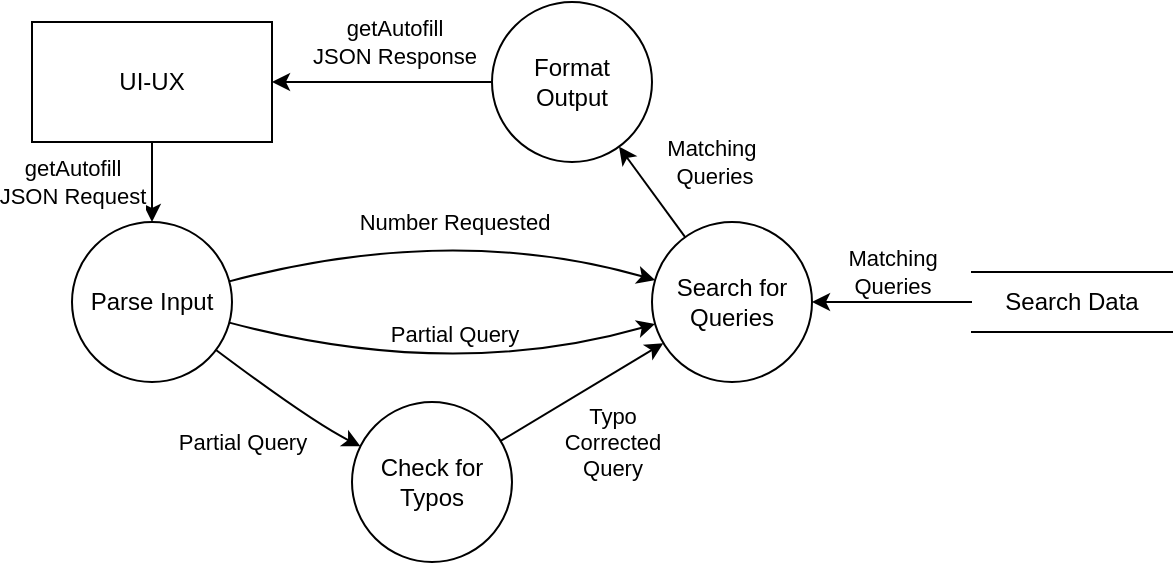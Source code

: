 <mxfile version="24.7.17" pages="4">
  <diagram name="GetAutofill" id="J7rwuf44PSacta0qUfOk">
    <mxGraphModel dx="681" dy="874" grid="1" gridSize="10" guides="1" tooltips="1" connect="1" arrows="1" fold="1" page="1" pageScale="1" pageWidth="850" pageHeight="1100" math="0" shadow="0">
      <root>
        <mxCell id="0" />
        <mxCell id="1" parent="0" />
        <mxCell id="DY8H4EauE9e4uxjvUYNh-1" value="UI-UX" style="rounded=0;whiteSpace=wrap;html=1;" parent="1" vertex="1">
          <mxGeometry x="200" y="50" width="120" height="60" as="geometry" />
        </mxCell>
        <mxCell id="DY8H4EauE9e4uxjvUYNh-3" value="Parse Input" style="ellipse;whiteSpace=wrap;html=1;aspect=fixed;" parent="1" vertex="1">
          <mxGeometry x="220" y="150" width="80" height="80" as="geometry" />
        </mxCell>
        <mxCell id="DY8H4EauE9e4uxjvUYNh-4" value="" style="curved=1;endArrow=classic;html=1;rounded=0;" parent="1" source="DY8H4EauE9e4uxjvUYNh-1" target="DY8H4EauE9e4uxjvUYNh-3" edge="1">
          <mxGeometry width="50" height="50" relative="1" as="geometry">
            <mxPoint x="80" y="520" as="sourcePoint" />
            <mxPoint x="340" y="520" as="targetPoint" />
            <Array as="points" />
          </mxGeometry>
        </mxCell>
        <mxCell id="DY8H4EauE9e4uxjvUYNh-5" value="getAutofill&lt;br&gt;JSON Request" style="edgeLabel;html=1;align=center;verticalAlign=middle;resizable=0;points=[];" parent="DY8H4EauE9e4uxjvUYNh-4" vertex="1" connectable="0">
          <mxGeometry x="-0.3" y="1" relative="1" as="geometry">
            <mxPoint x="-41" y="6" as="offset" />
          </mxGeometry>
        </mxCell>
        <mxCell id="DY8H4EauE9e4uxjvUYNh-6" value="" style="curved=1;endArrow=classic;html=1;rounded=0;" parent="1" source="DY8H4EauE9e4uxjvUYNh-3" target="DY8H4EauE9e4uxjvUYNh-12" edge="1">
          <mxGeometry width="50" height="50" relative="1" as="geometry">
            <mxPoint x="340" y="260" as="sourcePoint" />
            <mxPoint x="500" y="280" as="targetPoint" />
            <Array as="points">
              <mxPoint x="340" y="250" />
            </Array>
          </mxGeometry>
        </mxCell>
        <mxCell id="DY8H4EauE9e4uxjvUYNh-7" value="Partial Query" style="edgeLabel;html=1;align=center;verticalAlign=middle;resizable=0;points=[];" parent="DY8H4EauE9e4uxjvUYNh-6" vertex="1" connectable="0">
          <mxGeometry x="-0.3" y="1" relative="1" as="geometry">
            <mxPoint x="-12" y="28" as="offset" />
          </mxGeometry>
        </mxCell>
        <mxCell id="DY8H4EauE9e4uxjvUYNh-11" value="Search Data" style="html=1;dashed=0;whiteSpace=wrap;shape=partialRectangle;right=0;left=0;" parent="1" vertex="1">
          <mxGeometry x="670" y="175" width="100" height="30" as="geometry" />
        </mxCell>
        <mxCell id="DY8H4EauE9e4uxjvUYNh-15" value="Search for Queries" style="ellipse;whiteSpace=wrap;html=1;aspect=fixed;" parent="1" vertex="1">
          <mxGeometry x="510" y="150" width="80" height="80" as="geometry" />
        </mxCell>
        <mxCell id="DY8H4EauE9e4uxjvUYNh-12" value="Check for Typos" style="ellipse;whiteSpace=wrap;html=1;aspect=fixed;" parent="1" vertex="1">
          <mxGeometry x="360" y="240" width="80" height="80" as="geometry" />
        </mxCell>
        <mxCell id="DY8H4EauE9e4uxjvUYNh-18" value="" style="curved=1;endArrow=classic;html=1;rounded=0;" parent="1" source="DY8H4EauE9e4uxjvUYNh-12" target="DY8H4EauE9e4uxjvUYNh-15" edge="1">
          <mxGeometry width="50" height="50" relative="1" as="geometry">
            <mxPoint x="432" y="296" as="sourcePoint" />
            <mxPoint x="528" y="224" as="targetPoint" />
            <Array as="points" />
          </mxGeometry>
        </mxCell>
        <mxCell id="DY8H4EauE9e4uxjvUYNh-19" value="Typo&lt;div&gt;Corrected&lt;/div&gt;&lt;div&gt;Query&lt;/div&gt;" style="edgeLabel;html=1;align=center;verticalAlign=middle;resizable=0;points=[];" parent="DY8H4EauE9e4uxjvUYNh-18" vertex="1" connectable="0">
          <mxGeometry x="-0.058" y="13" relative="1" as="geometry">
            <mxPoint x="24" y="34" as="offset" />
          </mxGeometry>
        </mxCell>
        <mxCell id="DY8H4EauE9e4uxjvUYNh-21" value="" style="curved=1;endArrow=classic;html=1;rounded=0;" parent="1" source="DY8H4EauE9e4uxjvUYNh-11" target="DY8H4EauE9e4uxjvUYNh-15" edge="1">
          <mxGeometry width="50" height="50" relative="1" as="geometry">
            <mxPoint x="310" y="200" as="sourcePoint" />
            <mxPoint x="520" y="200" as="targetPoint" />
            <Array as="points" />
          </mxGeometry>
        </mxCell>
        <mxCell id="DY8H4EauE9e4uxjvUYNh-22" value="Matching&lt;div&gt;Queries&lt;/div&gt;" style="edgeLabel;html=1;align=center;verticalAlign=middle;resizable=0;points=[];" parent="DY8H4EauE9e4uxjvUYNh-21" vertex="1" connectable="0">
          <mxGeometry x="-0.3" y="1" relative="1" as="geometry">
            <mxPoint x="-12" y="-16" as="offset" />
          </mxGeometry>
        </mxCell>
        <mxCell id="DY8H4EauE9e4uxjvUYNh-23" value="" style="curved=1;endArrow=classic;html=1;rounded=0;" parent="1" source="DY8H4EauE9e4uxjvUYNh-3" target="DY8H4EauE9e4uxjvUYNh-15" edge="1">
          <mxGeometry width="50" height="50" relative="1" as="geometry">
            <mxPoint x="302" y="224" as="sourcePoint" />
            <mxPoint x="375" y="289" as="targetPoint" />
            <Array as="points">
              <mxPoint x="410" y="230" />
            </Array>
          </mxGeometry>
        </mxCell>
        <mxCell id="DY8H4EauE9e4uxjvUYNh-24" value="Partial Query" style="edgeLabel;html=1;align=center;verticalAlign=middle;resizable=0;points=[];" parent="DY8H4EauE9e4uxjvUYNh-23" vertex="1" connectable="0">
          <mxGeometry x="-0.3" y="1" relative="1" as="geometry">
            <mxPoint x="37" y="-14" as="offset" />
          </mxGeometry>
        </mxCell>
        <mxCell id="DY8H4EauE9e4uxjvUYNh-26" value="" style="curved=1;endArrow=classic;html=1;rounded=0;" parent="1" source="DY8H4EauE9e4uxjvUYNh-3" target="DY8H4EauE9e4uxjvUYNh-15" edge="1">
          <mxGeometry width="50" height="50" relative="1" as="geometry">
            <mxPoint x="310" y="200" as="sourcePoint" />
            <mxPoint x="480" y="80" as="targetPoint" />
            <Array as="points">
              <mxPoint x="410" y="150" />
            </Array>
          </mxGeometry>
        </mxCell>
        <mxCell id="DY8H4EauE9e4uxjvUYNh-27" value="Number Requested" style="edgeLabel;html=1;align=center;verticalAlign=middle;resizable=0;points=[];" parent="DY8H4EauE9e4uxjvUYNh-26" vertex="1" connectable="0">
          <mxGeometry x="-0.3" y="1" relative="1" as="geometry">
            <mxPoint x="37" y="-9" as="offset" />
          </mxGeometry>
        </mxCell>
        <mxCell id="DY8H4EauE9e4uxjvUYNh-28" value="Format&lt;div&gt;Output&lt;/div&gt;" style="ellipse;whiteSpace=wrap;html=1;aspect=fixed;" parent="1" vertex="1">
          <mxGeometry x="430" y="40" width="80" height="80" as="geometry" />
        </mxCell>
        <mxCell id="DY8H4EauE9e4uxjvUYNh-29" value="" style="curved=1;endArrow=classic;html=1;rounded=0;" parent="1" source="DY8H4EauE9e4uxjvUYNh-28" target="DY8H4EauE9e4uxjvUYNh-1" edge="1">
          <mxGeometry width="50" height="50" relative="1" as="geometry">
            <mxPoint x="309" y="190" as="sourcePoint" />
            <mxPoint x="522" y="189" as="targetPoint" />
            <Array as="points" />
          </mxGeometry>
        </mxCell>
        <mxCell id="DY8H4EauE9e4uxjvUYNh-31" value="getAutofill&lt;div&gt;JSON Response&lt;/div&gt;" style="edgeLabel;html=1;align=center;verticalAlign=middle;resizable=0;points=[];" parent="DY8H4EauE9e4uxjvUYNh-29" vertex="1" connectable="0">
          <mxGeometry x="0.304" y="-1" relative="1" as="geometry">
            <mxPoint x="22" y="-19" as="offset" />
          </mxGeometry>
        </mxCell>
        <mxCell id="DY8H4EauE9e4uxjvUYNh-32" value="" style="curved=1;endArrow=classic;html=1;rounded=0;" parent="1" source="DY8H4EauE9e4uxjvUYNh-15" target="DY8H4EauE9e4uxjvUYNh-28" edge="1">
          <mxGeometry width="50" height="50" relative="1" as="geometry">
            <mxPoint x="740" y="200" as="sourcePoint" />
            <mxPoint x="600" y="200" as="targetPoint" />
            <Array as="points" />
          </mxGeometry>
        </mxCell>
        <mxCell id="DY8H4EauE9e4uxjvUYNh-33" value="Matching&amp;nbsp;&lt;div&gt;Queries&lt;/div&gt;" style="edgeLabel;html=1;align=center;verticalAlign=middle;resizable=0;points=[];" parent="DY8H4EauE9e4uxjvUYNh-32" vertex="1" connectable="0">
          <mxGeometry x="-0.3" y="1" relative="1" as="geometry">
            <mxPoint x="26" y="-23" as="offset" />
          </mxGeometry>
        </mxCell>
      </root>
    </mxGraphModel>
  </diagram>
  <diagram id="P5XgKkA5cj1iciKfZ8Q3" name="ReportSearchResults">
    <mxGraphModel dx="961" dy="1249" grid="1" gridSize="10" guides="1" tooltips="1" connect="1" arrows="1" fold="1" page="1" pageScale="1" pageWidth="850" pageHeight="1100" math="0" shadow="0">
      <root>
        <mxCell id="0" />
        <mxCell id="1" parent="0" />
        <mxCell id="D012OBWpYc8QouDb0Uad-1" value="UI-UX" style="rounded=0;whiteSpace=wrap;html=1;" vertex="1" parent="1">
          <mxGeometry x="20" y="90" width="120" height="60" as="geometry" />
        </mxCell>
        <mxCell id="s0PFEVFDxEpkqsdkwT6v-1" value="" style="curved=1;endArrow=classic;html=1;rounded=0;" edge="1" parent="1" source="D012OBWpYc8QouDb0Uad-1" target="s0PFEVFDxEpkqsdkwT6v-4">
          <mxGeometry width="50" height="50" relative="1" as="geometry">
            <mxPoint x="229" y="180" as="sourcePoint" />
            <mxPoint x="260" y="120" as="targetPoint" />
            <Array as="points" />
          </mxGeometry>
        </mxCell>
        <mxCell id="s0PFEVFDxEpkqsdkwT6v-3" value="reportInteractions&lt;br&gt;JSON Format" style="edgeLabel;html=1;align=center;verticalAlign=middle;resizable=0;points=[];" vertex="1" connectable="0" parent="s0PFEVFDxEpkqsdkwT6v-1">
          <mxGeometry x="-0.082" relative="1" as="geometry">
            <mxPoint x="5" y="-20" as="offset" />
          </mxGeometry>
        </mxCell>
        <mxCell id="s0PFEVFDxEpkqsdkwT6v-4" value="Parse Input" style="ellipse;whiteSpace=wrap;html=1;aspect=fixed;" vertex="1" parent="1">
          <mxGeometry x="260" y="80" width="80" height="80" as="geometry" />
        </mxCell>
        <mxCell id="THsdvZaT8uMPJ1qQeaqC-15" value="" style="curved=1;endArrow=classic;html=1;rounded=0;" edge="1" parent="1" source="s0PFEVFDxEpkqsdkwT6v-4" target="THsdvZaT8uMPJ1qQeaqC-17">
          <mxGeometry width="50" height="50" relative="1" as="geometry">
            <mxPoint x="320" y="240" as="sourcePoint" />
            <mxPoint x="470" y="70" as="targetPoint" />
            <Array as="points" />
          </mxGeometry>
        </mxCell>
        <mxCell id="THsdvZaT8uMPJ1qQeaqC-16" value="Processed Query&lt;br&gt;Links Clicked&lt;br&gt;Links Ignored" style="edgeLabel;html=1;align=center;verticalAlign=middle;resizable=0;points=[];" vertex="1" connectable="0" parent="THsdvZaT8uMPJ1qQeaqC-15">
          <mxGeometry x="-0.082" relative="1" as="geometry">
            <mxPoint x="-9" y="-34" as="offset" />
          </mxGeometry>
        </mxCell>
        <mxCell id="THsdvZaT8uMPJ1qQeaqC-17" value="Format to JSON for Ranking" style="ellipse;whiteSpace=wrap;html=1;aspect=fixed;" vertex="1" parent="1">
          <mxGeometry x="460" y="20" width="80" height="80" as="geometry" />
        </mxCell>
        <mxCell id="THsdvZaT8uMPJ1qQeaqC-18" value="Format to JSON for Link Analysis" style="ellipse;whiteSpace=wrap;html=1;aspect=fixed;" vertex="1" parent="1">
          <mxGeometry x="460" y="130" width="80" height="80" as="geometry" />
        </mxCell>
        <mxCell id="THsdvZaT8uMPJ1qQeaqC-19" value="" style="curved=1;endArrow=classic;html=1;rounded=0;" edge="1" parent="1" source="s0PFEVFDxEpkqsdkwT6v-4" target="THsdvZaT8uMPJ1qQeaqC-18">
          <mxGeometry width="50" height="50" relative="1" as="geometry">
            <mxPoint x="348" y="119" as="sourcePoint" />
            <mxPoint x="472" y="81" as="targetPoint" />
            <Array as="points" />
          </mxGeometry>
        </mxCell>
        <mxCell id="THsdvZaT8uMPJ1qQeaqC-20" value="Results&lt;br&gt;Links Clicked&lt;br&gt;Links Ignored&lt;br&gt;Timestamp" style="edgeLabel;html=1;align=center;verticalAlign=middle;resizable=0;points=[];" vertex="1" connectable="0" parent="THsdvZaT8uMPJ1qQeaqC-19">
          <mxGeometry x="-0.082" relative="1" as="geometry">
            <mxPoint x="-15" y="36" as="offset" />
          </mxGeometry>
        </mxCell>
        <mxCell id="THsdvZaT8uMPJ1qQeaqC-21" value="Ranking" style="rounded=0;whiteSpace=wrap;html=1;" vertex="1" parent="1">
          <mxGeometry x="690" y="30" width="120" height="60" as="geometry" />
        </mxCell>
        <mxCell id="THsdvZaT8uMPJ1qQeaqC-22" value="Link Analysis" style="rounded=0;whiteSpace=wrap;html=1;" vertex="1" parent="1">
          <mxGeometry x="690" y="140" width="120" height="60" as="geometry" />
        </mxCell>
        <mxCell id="THsdvZaT8uMPJ1qQeaqC-23" value="" style="curved=1;endArrow=classic;html=1;rounded=0;" edge="1" parent="1" source="THsdvZaT8uMPJ1qQeaqC-17" target="THsdvZaT8uMPJ1qQeaqC-21">
          <mxGeometry width="50" height="50" relative="1" as="geometry">
            <mxPoint x="530" y="60" as="sourcePoint" />
            <mxPoint x="472" y="81" as="targetPoint" />
            <Array as="points" />
          </mxGeometry>
        </mxCell>
        <mxCell id="THsdvZaT8uMPJ1qQeaqC-24" value="sendRankingInteractions&lt;br&gt;JSON Format" style="edgeLabel;html=1;align=center;verticalAlign=middle;resizable=0;points=[];" vertex="1" connectable="0" parent="THsdvZaT8uMPJ1qQeaqC-23">
          <mxGeometry x="-0.082" relative="1" as="geometry">
            <mxPoint x="1" y="-20" as="offset" />
          </mxGeometry>
        </mxCell>
        <mxCell id="THsdvZaT8uMPJ1qQeaqC-25" value="" style="curved=1;endArrow=classic;html=1;rounded=0;" edge="1" parent="1" source="THsdvZaT8uMPJ1qQeaqC-18" target="THsdvZaT8uMPJ1qQeaqC-22">
          <mxGeometry width="50" height="50" relative="1" as="geometry">
            <mxPoint x="550" y="70" as="sourcePoint" />
            <mxPoint x="700" y="70" as="targetPoint" />
            <Array as="points" />
          </mxGeometry>
        </mxCell>
        <mxCell id="THsdvZaT8uMPJ1qQeaqC-26" value="updateLinkGraph&lt;br&gt;JSON Format" style="edgeLabel;html=1;align=center;verticalAlign=middle;resizable=0;points=[];" vertex="1" connectable="0" parent="THsdvZaT8uMPJ1qQeaqC-25">
          <mxGeometry x="-0.082" relative="1" as="geometry">
            <mxPoint x="1" y="-20" as="offset" />
          </mxGeometry>
        </mxCell>
        <mxCell id="CKnAi0aXt8nieOdNIMJn-1" value="Search Data" style="html=1;dashed=0;whiteSpace=wrap;shape=partialRectangle;right=0;left=0;" vertex="1" parent="1">
          <mxGeometry x="40" y="245" width="100" height="30" as="geometry" />
        </mxCell>
        <mxCell id="CKnAi0aXt8nieOdNIMJn-2" value="" style="curved=1;endArrow=classic;html=1;rounded=0;" edge="1" parent="1" source="s0PFEVFDxEpkqsdkwT6v-4" target="CKnAi0aXt8nieOdNIMJn-4">
          <mxGeometry width="50" height="50" relative="1" as="geometry">
            <mxPoint x="280.002" y="161.232" as="sourcePoint" />
            <mxPoint x="254.839" y="210.003" as="targetPoint" />
            <Array as="points" />
          </mxGeometry>
        </mxCell>
        <mxCell id="CKnAi0aXt8nieOdNIMJn-3" value="All Received&lt;br&gt;Data" style="edgeLabel;html=1;align=center;verticalAlign=middle;resizable=0;points=[];" vertex="1" connectable="0" parent="CKnAi0aXt8nieOdNIMJn-2">
          <mxGeometry x="-0.082" relative="1" as="geometry">
            <mxPoint x="-35" y="2" as="offset" />
          </mxGeometry>
        </mxCell>
        <mxCell id="CKnAi0aXt8nieOdNIMJn-4" value="Format Data for Storage" style="ellipse;whiteSpace=wrap;html=1;aspect=fixed;" vertex="1" parent="1">
          <mxGeometry x="260" y="220" width="80" height="80" as="geometry" />
        </mxCell>
        <mxCell id="CKnAi0aXt8nieOdNIMJn-8" value="" style="curved=1;endArrow=classic;html=1;rounded=0;" edge="1" parent="1" source="CKnAi0aXt8nieOdNIMJn-4" target="CKnAi0aXt8nieOdNIMJn-1">
          <mxGeometry width="50" height="50" relative="1" as="geometry">
            <mxPoint x="348" y="119" as="sourcePoint" />
            <mxPoint x="472" y="81" as="targetPoint" />
            <Array as="points" />
          </mxGeometry>
        </mxCell>
        <mxCell id="CKnAi0aXt8nieOdNIMJn-9" value="Formatted Data" style="edgeLabel;html=1;align=center;verticalAlign=middle;resizable=0;points=[];" vertex="1" connectable="0" parent="CKnAi0aXt8nieOdNIMJn-8">
          <mxGeometry x="-0.082" relative="1" as="geometry">
            <mxPoint y="-15" as="offset" />
          </mxGeometry>
        </mxCell>
      </root>
    </mxGraphModel>
  </diagram>
  <diagram id="BT7JApbar_QUwJMmY69S" name="ReportMetric">
    <mxGraphModel dx="324" dy="416" grid="1" gridSize="10" guides="1" tooltips="1" connect="1" arrows="1" fold="1" page="1" pageScale="1" pageWidth="850" pageHeight="1100" math="0" shadow="0">
      <root>
        <mxCell id="0" />
        <mxCell id="1" parent="0" />
        <mxCell id="TMgBdfBjt6_QnDaa0cRL-1" value="Any Component" style="rounded=0;whiteSpace=wrap;html=1;" parent="1" vertex="1">
          <mxGeometry x="80" y="90" width="120" height="60" as="geometry" />
        </mxCell>
        <mxCell id="TMgBdfBjt6_QnDaa0cRL-2" value="" style="curved=1;endArrow=classic;html=1;rounded=0;" parent="1" source="TMgBdfBjt6_QnDaa0cRL-1" target="wRG0R8JKdzS6ZTXx9vw7-1" edge="1">
          <mxGeometry width="50" height="50" relative="1" as="geometry">
            <mxPoint x="270" y="130" as="sourcePoint" />
            <mxPoint x="400" y="120" as="targetPoint" />
            <Array as="points" />
          </mxGeometry>
        </mxCell>
        <mxCell id="8HzZmwoHxrPOwEz4l8g5-1" value="reportMetrics&lt;br&gt;JSON Request" style="edgeLabel;html=1;align=center;verticalAlign=middle;resizable=0;points=[];" parent="TMgBdfBjt6_QnDaa0cRL-2" vertex="1" connectable="0">
          <mxGeometry x="-0.1" y="1" relative="1" as="geometry">
            <mxPoint x="-51" y="-2" as="offset" />
          </mxGeometry>
        </mxCell>
        <mxCell id="wRG0R8JKdzS6ZTXx9vw7-1" value="Parse Input" style="ellipse;whiteSpace=wrap;html=1;aspect=fixed;" parent="1" vertex="1">
          <mxGeometry x="100" y="220" width="80" height="80" as="geometry" />
        </mxCell>
        <mxCell id="wRG0R8JKdzS6ZTXx9vw7-3" value="" style="curved=1;endArrow=classic;html=1;rounded=0;" parent="1" source="wRG0R8JKdzS6ZTXx9vw7-1" target="wRG0R8JKdzS6ZTXx9vw7-10" edge="1">
          <mxGeometry width="50" height="50" relative="1" as="geometry">
            <mxPoint x="215" y="290" as="sourcePoint" />
            <mxPoint x="375" y="290" as="targetPoint" />
            <Array as="points" />
          </mxGeometry>
        </mxCell>
        <mxCell id="wRG0R8JKdzS6ZTXx9vw7-4" value="Value" style="edgeLabel;html=1;align=center;verticalAlign=middle;resizable=0;points=[];" parent="wRG0R8JKdzS6ZTXx9vw7-3" vertex="1" connectable="0">
          <mxGeometry x="-0.1" y="1" relative="1" as="geometry">
            <mxPoint x="-12" y="13" as="offset" />
          </mxGeometry>
        </mxCell>
        <mxCell id="wRG0R8JKdzS6ZTXx9vw7-5" value="" style="curved=1;endArrow=classic;html=1;rounded=0;" parent="1" source="wRG0R8JKdzS6ZTXx9vw7-1" target="wRG0R8JKdzS6ZTXx9vw7-9" edge="1">
          <mxGeometry width="50" height="50" relative="1" as="geometry">
            <mxPoint x="220" y="260" as="sourcePoint" />
            <mxPoint x="375" y="259.5" as="targetPoint" />
            <Array as="points">
              <mxPoint x="260" y="280" />
            </Array>
          </mxGeometry>
        </mxCell>
        <mxCell id="wRG0R8JKdzS6ZTXx9vw7-6" value="Label" style="edgeLabel;html=1;align=center;verticalAlign=middle;resizable=0;points=[];" parent="wRG0R8JKdzS6ZTXx9vw7-5" vertex="1" connectable="0">
          <mxGeometry x="-0.1" y="1" relative="1" as="geometry">
            <mxPoint x="11" y="-16" as="offset" />
          </mxGeometry>
        </mxCell>
        <mxCell id="wRG0R8JKdzS6ZTXx9vw7-7" value="" style="curved=1;endArrow=classic;html=1;rounded=0;" parent="1" source="wRG0R8JKdzS6ZTXx9vw7-1" target="wRG0R8JKdzS6ZTXx9vw7-9" edge="1">
          <mxGeometry width="50" height="50" relative="1" as="geometry">
            <mxPoint x="215" y="230" as="sourcePoint" />
            <mxPoint x="375" y="230" as="targetPoint" />
            <Array as="points">
              <mxPoint x="260" y="220" />
            </Array>
          </mxGeometry>
        </mxCell>
        <mxCell id="wRG0R8JKdzS6ZTXx9vw7-8" value="Component" style="edgeLabel;html=1;align=center;verticalAlign=middle;resizable=0;points=[];" parent="wRG0R8JKdzS6ZTXx9vw7-7" vertex="1" connectable="0">
          <mxGeometry x="-0.1" y="1" relative="1" as="geometry">
            <mxPoint x="11" y="-2" as="offset" />
          </mxGeometry>
        </mxCell>
        <mxCell id="wRG0R8JKdzS6ZTXx9vw7-9" value="Update Appropriate metric value" style="ellipse;whiteSpace=wrap;html=1;aspect=fixed;" parent="1" vertex="1">
          <mxGeometry x="330" y="220" width="80" height="80" as="geometry" />
        </mxCell>
        <mxCell id="wRG0R8JKdzS6ZTXx9vw7-10" value="Parse Value" style="ellipse;whiteSpace=wrap;html=1;aspect=fixed;" parent="1" vertex="1">
          <mxGeometry x="220" y="300" width="80" height="80" as="geometry" />
        </mxCell>
        <mxCell id="wRG0R8JKdzS6ZTXx9vw7-12" value="" style="curved=1;endArrow=classic;html=1;rounded=0;" parent="1" source="wRG0R8JKdzS6ZTXx9vw7-10" target="wRG0R8JKdzS6ZTXx9vw7-9" edge="1">
          <mxGeometry width="50" height="50" relative="1" as="geometry">
            <mxPoint x="185" y="289" as="sourcePoint" />
            <mxPoint x="410" y="290" as="targetPoint" />
            <Array as="points" />
          </mxGeometry>
        </mxCell>
        <mxCell id="wRG0R8JKdzS6ZTXx9vw7-13" value="Value Data" style="edgeLabel;html=1;align=center;verticalAlign=middle;resizable=0;points=[];" parent="wRG0R8JKdzS6ZTXx9vw7-12" vertex="1" connectable="0">
          <mxGeometry x="-0.1" y="1" relative="1" as="geometry">
            <mxPoint x="9" y="19" as="offset" />
          </mxGeometry>
        </mxCell>
        <mxCell id="wRG0R8JKdzS6ZTXx9vw7-14" value="Metric Data" style="html=1;dashed=0;whiteSpace=wrap;shape=partialRectangle;right=0;left=0;" parent="1" vertex="1">
          <mxGeometry x="320" y="110" width="100" height="30" as="geometry" />
        </mxCell>
        <mxCell id="wRG0R8JKdzS6ZTXx9vw7-15" value="" style="curved=1;endArrow=classic;html=1;rounded=0;" parent="1" source="wRG0R8JKdzS6ZTXx9vw7-9" target="wRG0R8JKdzS6ZTXx9vw7-14" edge="1">
          <mxGeometry width="50" height="50" relative="1" as="geometry">
            <mxPoint x="189" y="260" as="sourcePoint" />
            <mxPoint x="411" y="260" as="targetPoint" />
            <Array as="points">
              <mxPoint x="400" y="180" />
            </Array>
          </mxGeometry>
        </mxCell>
        <mxCell id="wRG0R8JKdzS6ZTXx9vw7-16" value="New&lt;br&gt;Metric&lt;div&gt;Value&lt;/div&gt;" style="edgeLabel;html=1;align=center;verticalAlign=middle;resizable=0;points=[];" parent="wRG0R8JKdzS6ZTXx9vw7-15" vertex="1" connectable="0">
          <mxGeometry x="-0.1" y="1" relative="1" as="geometry">
            <mxPoint x="23" y="-2" as="offset" />
          </mxGeometry>
        </mxCell>
        <mxCell id="G1t6V2pgbkr5QKMB30tB-1" value="" style="curved=1;endArrow=classic;html=1;rounded=0;" edge="1" parent="1" source="wRG0R8JKdzS6ZTXx9vw7-14" target="wRG0R8JKdzS6ZTXx9vw7-9">
          <mxGeometry width="50" height="50" relative="1" as="geometry">
            <mxPoint x="371.818" y="160" as="sourcePoint" />
            <mxPoint x="365.955" y="242.547" as="targetPoint" />
            <Array as="points">
              <mxPoint x="340" y="180" />
            </Array>
          </mxGeometry>
        </mxCell>
        <mxCell id="G1t6V2pgbkr5QKMB30tB-2" value="Previous&lt;br&gt;Metric&lt;br&gt;Value" style="edgeLabel;html=1;align=center;verticalAlign=middle;resizable=0;points=[];" vertex="1" connectable="0" parent="G1t6V2pgbkr5QKMB30tB-1">
          <mxGeometry x="-0.1" y="1" relative="1" as="geometry">
            <mxPoint x="-23" y="4" as="offset" />
          </mxGeometry>
        </mxCell>
      </root>
    </mxGraphModel>
  </diagram>
  <diagram id="uBxiSBCFzvX7I9Q7onJZ" name="AdminView">
    <mxGraphModel dx="518" dy="672" grid="1" gridSize="10" guides="1" tooltips="1" connect="1" arrows="1" fold="1" page="1" pageScale="1" pageWidth="850" pageHeight="1100" math="0" shadow="0">
      <root>
        <mxCell id="0" />
        <mxCell id="1" parent="0" />
        <mxCell id="THQqdPNAuBJvjNnL2mm--1" value="Admin" style="rounded=0;whiteSpace=wrap;html=1;" parent="1" vertex="1">
          <mxGeometry x="80" y="30" width="120" height="60" as="geometry" />
        </mxCell>
        <mxCell id="THQqdPNAuBJvjNnL2mm--2" value="" style="curved=1;endArrow=classic;html=1;rounded=0;" parent="1" source="THQqdPNAuBJvjNnL2mm--1" target="THQqdPNAuBJvjNnL2mm--4" edge="1">
          <mxGeometry width="50" height="50" relative="1" as="geometry">
            <mxPoint x="150" y="260" as="sourcePoint" />
            <mxPoint x="140" y="200" as="targetPoint" />
            <Array as="points" />
          </mxGeometry>
        </mxCell>
        <mxCell id="THQqdPNAuBJvjNnL2mm--3" value="Command&lt;div&gt;Line&lt;/div&gt;&lt;div&gt;Request&lt;/div&gt;" style="edgeLabel;html=1;align=center;verticalAlign=middle;resizable=0;points=[];" parent="THQqdPNAuBJvjNnL2mm--2" vertex="1" connectable="0">
          <mxGeometry x="-0.029" y="-1" relative="1" as="geometry">
            <mxPoint x="-29" y="1" as="offset" />
          </mxGeometry>
        </mxCell>
        <mxCell id="THQqdPNAuBJvjNnL2mm--4" value="Parse Request" style="ellipse;whiteSpace=wrap;html=1;aspect=fixed;" parent="1" vertex="1">
          <mxGeometry x="100" y="200" width="80" height="80" as="geometry" />
        </mxCell>
        <mxCell id="THQqdPNAuBJvjNnL2mm--5" value="Get Reqested Metrics" style="ellipse;whiteSpace=wrap;html=1;aspect=fixed;" parent="1" vertex="1">
          <mxGeometry x="240" y="140" width="80" height="80" as="geometry" />
        </mxCell>
        <mxCell id="THQqdPNAuBJvjNnL2mm--6" value="" style="curved=1;endArrow=classic;html=1;rounded=0;" parent="1" source="THQqdPNAuBJvjNnL2mm--4" target="THQqdPNAuBJvjNnL2mm--5" edge="1">
          <mxGeometry width="50" height="50" relative="1" as="geometry">
            <mxPoint x="150" y="140" as="sourcePoint" />
            <mxPoint x="150" y="220" as="targetPoint" />
            <Array as="points" />
          </mxGeometry>
        </mxCell>
        <mxCell id="THQqdPNAuBJvjNnL2mm--7" value="Metrics&lt;div&gt;Request&lt;/div&gt;" style="edgeLabel;html=1;align=center;verticalAlign=middle;resizable=0;points=[];" parent="THQqdPNAuBJvjNnL2mm--6" vertex="1" connectable="0">
          <mxGeometry x="-0.029" y="-1" relative="1" as="geometry">
            <mxPoint x="-9" y="-21" as="offset" />
          </mxGeometry>
        </mxCell>
        <mxCell id="lSG61P74-hLYV6zZgUSR-1" value="" style="curved=1;endArrow=classic;html=1;rounded=0;" edge="1" parent="1" source="THQqdPNAuBJvjNnL2mm--4" target="lSG61P74-hLYV6zZgUSR-3">
          <mxGeometry width="50" height="50" relative="1" as="geometry">
            <mxPoint x="188" y="247" as="sourcePoint" />
            <mxPoint x="270" y="330" as="targetPoint" />
            <Array as="points" />
          </mxGeometry>
        </mxCell>
        <mxCell id="lSG61P74-hLYV6zZgUSR-2" value="Search&lt;br&gt;Request" style="edgeLabel;html=1;align=center;verticalAlign=middle;resizable=0;points=[];" vertex="1" connectable="0" parent="lSG61P74-hLYV6zZgUSR-1">
          <mxGeometry x="-0.029" y="-1" relative="1" as="geometry">
            <mxPoint x="-8" y="20" as="offset" />
          </mxGeometry>
        </mxCell>
        <mxCell id="lSG61P74-hLYV6zZgUSR-3" value="Get Request Search Stats" style="ellipse;whiteSpace=wrap;html=1;aspect=fixed;" vertex="1" parent="1">
          <mxGeometry x="240" y="270" width="80" height="80" as="geometry" />
        </mxCell>
        <mxCell id="sdNE9r2Ns8HYuBTam9L--1" value="Search Data Store" style="html=1;dashed=0;whiteSpace=wrap;shape=partialRectangle;right=0;left=0;" vertex="1" parent="1">
          <mxGeometry x="400" y="295" width="100" height="30" as="geometry" />
        </mxCell>
        <mxCell id="sdNE9r2Ns8HYuBTam9L--2" value="Metric Data Store" style="html=1;dashed=0;whiteSpace=wrap;shape=partialRectangle;right=0;left=0;" vertex="1" parent="1">
          <mxGeometry x="400" y="165" width="100" height="30" as="geometry" />
        </mxCell>
        <mxCell id="H2Bu11xDyJEST_dGZBC0-1" value="" style="curved=1;endArrow=classic;html=1;rounded=0;" edge="1" parent="1" source="sdNE9r2Ns8HYuBTam9L--2" target="THQqdPNAuBJvjNnL2mm--5">
          <mxGeometry width="50" height="50" relative="1" as="geometry">
            <mxPoint x="188" y="239" as="sourcePoint" />
            <mxPoint x="312" y="201" as="targetPoint" />
            <Array as="points" />
          </mxGeometry>
        </mxCell>
        <mxCell id="H2Bu11xDyJEST_dGZBC0-2" value="Metrics Data" style="edgeLabel;html=1;align=center;verticalAlign=middle;resizable=0;points=[];" vertex="1" connectable="0" parent="H2Bu11xDyJEST_dGZBC0-1">
          <mxGeometry x="-0.029" y="-1" relative="1" as="geometry">
            <mxPoint x="-2" y="-14" as="offset" />
          </mxGeometry>
        </mxCell>
        <mxCell id="H2Bu11xDyJEST_dGZBC0-3" value="" style="curved=1;endArrow=classic;html=1;rounded=0;" edge="1" parent="1" source="sdNE9r2Ns8HYuBTam9L--1" target="lSG61P74-hLYV6zZgUSR-3">
          <mxGeometry width="50" height="50" relative="1" as="geometry">
            <mxPoint x="490" y="190" as="sourcePoint" />
            <mxPoint x="390" y="190" as="targetPoint" />
            <Array as="points" />
          </mxGeometry>
        </mxCell>
        <mxCell id="H2Bu11xDyJEST_dGZBC0-4" value="Search Data" style="edgeLabel;html=1;align=center;verticalAlign=middle;resizable=0;points=[];" vertex="1" connectable="0" parent="H2Bu11xDyJEST_dGZBC0-3">
          <mxGeometry x="-0.029" y="-1" relative="1" as="geometry">
            <mxPoint x="-2" y="-14" as="offset" />
          </mxGeometry>
        </mxCell>
        <mxCell id="H2Bu11xDyJEST_dGZBC0-5" value="Format Data for Display" style="ellipse;whiteSpace=wrap;html=1;aspect=fixed;" vertex="1" parent="1">
          <mxGeometry x="520" y="200" width="80" height="80" as="geometry" />
        </mxCell>
        <mxCell id="H2Bu11xDyJEST_dGZBC0-6" value="" style="curved=1;endArrow=classic;html=1;rounded=0;" edge="1" parent="1" source="THQqdPNAuBJvjNnL2mm--5" target="H2Bu11xDyJEST_dGZBC0-5">
          <mxGeometry width="50" height="50" relative="1" as="geometry">
            <mxPoint x="410" y="190" as="sourcePoint" />
            <mxPoint x="330" y="190" as="targetPoint" />
            <Array as="points">
              <mxPoint x="390" y="240" />
            </Array>
          </mxGeometry>
        </mxCell>
        <mxCell id="H2Bu11xDyJEST_dGZBC0-11" value="Metrics Data" style="edgeLabel;html=1;align=center;verticalAlign=middle;resizable=0;points=[];" vertex="1" connectable="0" parent="H2Bu11xDyJEST_dGZBC0-6">
          <mxGeometry x="-0.53" y="4" relative="1" as="geometry">
            <mxPoint x="59" as="offset" />
          </mxGeometry>
        </mxCell>
        <mxCell id="H2Bu11xDyJEST_dGZBC0-8" value="" style="curved=1;endArrow=classic;html=1;rounded=0;" edge="1" parent="1" source="lSG61P74-hLYV6zZgUSR-3" target="H2Bu11xDyJEST_dGZBC0-5">
          <mxGeometry width="50" height="50" relative="1" as="geometry">
            <mxPoint x="325" y="209" as="sourcePoint" />
            <mxPoint x="530" y="250" as="targetPoint" />
            <Array as="points">
              <mxPoint x="390" y="240" />
            </Array>
          </mxGeometry>
        </mxCell>
        <mxCell id="H2Bu11xDyJEST_dGZBC0-12" value="Search Data" style="edgeLabel;html=1;align=center;verticalAlign=middle;resizable=0;points=[];" vertex="1" connectable="0" parent="H2Bu11xDyJEST_dGZBC0-8">
          <mxGeometry x="-0.037" y="-8" relative="1" as="geometry">
            <mxPoint x="19" y="12" as="offset" />
          </mxGeometry>
        </mxCell>
        <mxCell id="H2Bu11xDyJEST_dGZBC0-13" value="" style="curved=1;endArrow=classic;html=1;rounded=0;" edge="1" parent="1" source="H2Bu11xDyJEST_dGZBC0-5" target="THQqdPNAuBJvjNnL2mm--1">
          <mxGeometry width="50" height="50" relative="1" as="geometry">
            <mxPoint x="150" y="100" as="sourcePoint" />
            <mxPoint x="150" y="210" as="targetPoint" />
            <Array as="points">
              <mxPoint x="570" y="90" />
            </Array>
          </mxGeometry>
        </mxCell>
        <mxCell id="H2Bu11xDyJEST_dGZBC0-14" value="Formatted&lt;div&gt;Data&lt;/div&gt;" style="edgeLabel;html=1;align=center;verticalAlign=middle;resizable=0;points=[];" vertex="1" connectable="0" parent="H2Bu11xDyJEST_dGZBC0-13">
          <mxGeometry x="-0.029" y="-1" relative="1" as="geometry">
            <mxPoint x="-7" y="-10" as="offset" />
          </mxGeometry>
        </mxCell>
      </root>
    </mxGraphModel>
  </diagram>
</mxfile>
